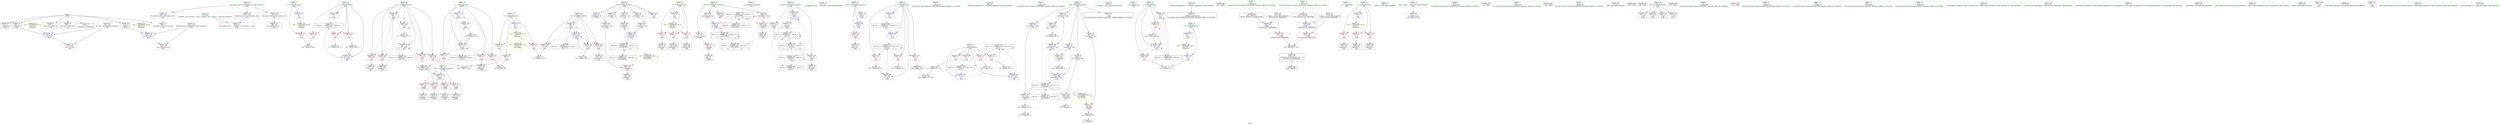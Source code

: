 digraph "SVFG" {
	label="SVFG";

	Node0x55ffa9a147f0 [shape=record,color=grey,label="{NodeID: 0\nNullPtr}"];
	Node0x55ffa9a147f0 -> Node0x55ffa9a3d840[style=solid];
	Node0x55ffa9a147f0 -> Node0x55ffa9a3d940[style=solid];
	Node0x55ffa9a147f0 -> Node0x55ffa9a3da10[style=solid];
	Node0x55ffa9a147f0 -> Node0x55ffa9a3dae0[style=solid];
	Node0x55ffa9a147f0 -> Node0x55ffa9a3dbb0[style=solid];
	Node0x55ffa9a147f0 -> Node0x55ffa9a3dc80[style=solid];
	Node0x55ffa9a147f0 -> Node0x55ffa9a449a0[style=solid];
	Node0x55ffa9a40ed0 [shape=record,color=grey,label="{NodeID: 277\n161 = cmp(159, 160, )\n}"];
	Node0x55ffa9a3fa20 [shape=record,color=blue,label="{NodeID: 194\n138\<--9\nj37\<--\nmain\n}"];
	Node0x55ffa9a3fa20 -> Node0x55ffa9a435e0[style=dashed];
	Node0x55ffa9a3fa20 -> Node0x55ffa9a436b0[style=dashed];
	Node0x55ffa9a3fa20 -> Node0x55ffa9a43780[style=dashed];
	Node0x55ffa9a3fa20 -> Node0x55ffa9a43850[style=dashed];
	Node0x55ffa9a3fa20 -> Node0x55ffa9a43920[style=dashed];
	Node0x55ffa9a3fa20 -> Node0x55ffa9a3fc90[style=dashed];
	Node0x55ffa9a3fa20 -> Node0x55ffa9a60a10[style=dashed];
	Node0x55ffa9a3c400 [shape=record,color=red,label="{NodeID: 111\n160\<--8\n\<--T\nmain\n}"];
	Node0x55ffa9a3c400 -> Node0x55ffa9a40ed0[style=solid];
	Node0x55ffa9a3af50 [shape=record,color=green,label="{NodeID: 28\n39\<--43\nllvm.global_ctors\<--llvm.global_ctors_field_insensitive\nGlob }"];
	Node0x55ffa9a3af50 -> Node0x55ffa9a3c130[style=solid];
	Node0x55ffa9a3af50 -> Node0x55ffa9a3c200[style=solid];
	Node0x55ffa9a3af50 -> Node0x55ffa9a3c300[style=solid];
	Node0x55ffa9a42c20 [shape=record,color=red,label="{NodeID: 139\n108\<--107\n\<--arrayidx10\n_Z3dfsi\n}"];
	Node0x55ffa9a42c20 -> Node0x55ffa9a3e430[style=solid];
	Node0x55ffa9a3d740 [shape=record,color=green,label="{NodeID: 56\n41\<--360\n_GLOBAL__sub_I_ThraxX_1_1.cpp\<--_GLOBAL__sub_I_ThraxX_1_1.cpp_field_insensitive\n}"];
	Node0x55ffa9a3d740 -> Node0x55ffa9a448a0[style=solid];
	Node0x55ffa9a64e30 [shape=record,color=yellow,style=double,label="{NodeID: 333\n32V_1 = ENCHI(MR_32V_0)\npts\{129 \}\nFun[main]}"];
	Node0x55ffa9a64e30 -> Node0x55ffa9a45530[style=dashed];
	Node0x55ffa9a443a0 [shape=record,color=blue,label="{NodeID: 167\n17\<--9\nb\<--\nGlob }"];
	Node0x55ffa9a443a0 -> Node0x55ffa9a649d0[style=dashed];
	Node0x55ffa9a3eec0 [shape=record,color=black,label="{NodeID: 84\n250\<--249\ntobool43\<--\nmain\n}"];
	Node0x55ffa9a2c860 [shape=record,color=green,label="{NodeID: 1\n7\<--1\n__dso_handle\<--dummyObj\nGlob }"];
	Node0x55ffa9a41050 [shape=record,color=grey,label="{NodeID: 278\n222 = cmp(220, 221, )\n}"];
	Node0x55ffa9a3faf0 [shape=record,color=blue,label="{NodeID: 195\n23\<--85\nisGood\<--\nmain\n|{<s0>13|<s1>13|<s2>13}}"];
	Node0x55ffa9a3faf0:s0 -> Node0x55ffa9a44c40[style=dashed,color=red];
	Node0x55ffa9a3faf0:s1 -> Node0x55ffa9a57f10[style=dashed,color=red];
	Node0x55ffa9a3faf0:s2 -> Node0x55ffa9a62310[style=dashed,color=red];
	Node0x55ffa9a3c4d0 [shape=record,color=red,label="{NodeID: 112\n99\<--11\n\<--V\n_Z3dfsi\n}"];
	Node0x55ffa9a3c4d0 -> Node0x55ffa9a40a50[style=solid];
	Node0x55ffa9a3afe0 [shape=record,color=green,label="{NodeID: 29\n44\<--45\n__cxx_global_var_init\<--__cxx_global_var_init_field_insensitive\n}"];
	Node0x55ffa9a42cf0 [shape=record,color=red,label="{NodeID: 140\n315\<--124\n\<--retval\nmain\n}"];
	Node0x55ffa9a42cf0 -> Node0x55ffa9a3f130[style=solid];
	Node0x55ffa9a3d840 [shape=record,color=black,label="{NodeID: 57\n2\<--3\ndummyVal\<--dummyVal\n}"];
	Node0x55ffa9a64f10 [shape=record,color=yellow,style=double,label="{NodeID: 334\n34V_1 = ENCHI(MR_34V_0)\npts\{131 \}\nFun[main]}"];
	Node0x55ffa9a64f10 -> Node0x55ffa9a45600[style=dashed];
	Node0x55ffa9a444a0 [shape=record,color=blue,label="{NodeID: 168\n19\<--9\nn\<--\nGlob }"];
	Node0x55ffa9a444a0 -> Node0x55ffa9a5ec10[style=dashed];
	Node0x55ffa9a3ef90 [shape=record,color=black,label="{NodeID: 85\n256\<--255\ntobool46\<--\nmain\n}"];
	Node0x55ffa9a14d30 [shape=record,color=green,label="{NodeID: 2\n9\<--1\n\<--dummyObj\nCan only get source location for instruction, argument, global var or function.}"];
	Node0x55ffa9a411d0 [shape=record,color=grey,label="{NodeID: 279\n244 = cmp(242, 243, )\n}"];
	Node0x55ffa9a3fbc0 [shape=record,color=blue,label="{NodeID: 196\n19\<--265\nn\<--inc51\nmain\n}"];
	Node0x55ffa9a3fbc0 -> Node0x55ffa9a58e10[style=dashed];
	Node0x55ffa9a3c5a0 [shape=record,color=red,label="{NodeID: 113\n221\<--11\n\<--V\nmain\n}"];
	Node0x55ffa9a3c5a0 -> Node0x55ffa9a41050[style=solid];
	Node0x55ffa9a3b070 [shape=record,color=green,label="{NodeID: 30\n48\<--49\n_ZNSt8ios_base4InitC1Ev\<--_ZNSt8ios_base4InitC1Ev_field_insensitive\n}"];
	Node0x55ffa9a42dc0 [shape=record,color=red,label="{NodeID: 141\n317\<--128\nexn\<--exn.slot\nmain\n}"];
	Node0x55ffa9a3d940 [shape=record,color=black,label="{NodeID: 58\n207\<--3\n\<--dummyVal\nmain\n}"];
	Node0x55ffa9a445a0 [shape=record,color=blue,label="{NodeID: 169\n21\<--9\nr\<--\nGlob }"];
	Node0x55ffa9a445a0 -> Node0x55ffa9a5f110[style=dashed];
	Node0x55ffa9a3f060 [shape=record,color=black,label="{NodeID: 86\n259\<--258\nidxprom47\<--\nmain\n}"];
	Node0x55ffa9a14e50 [shape=record,color=green,label="{NodeID: 3\n24\<--1\n\<--dummyObj\nCan only get source location for instruction, argument, global var or function.}"];
	Node0x55ffa9a41350 [shape=record,color=grey,label="{NodeID: 280\n229 = cmp(228, 9, )\n}"];
	Node0x55ffa9a3fc90 [shape=record,color=blue,label="{NodeID: 197\n138\<--271\nj37\<--inc55\nmain\n}"];
	Node0x55ffa9a3fc90 -> Node0x55ffa9a435e0[style=dashed];
	Node0x55ffa9a3fc90 -> Node0x55ffa9a436b0[style=dashed];
	Node0x55ffa9a3fc90 -> Node0x55ffa9a43780[style=dashed];
	Node0x55ffa9a3fc90 -> Node0x55ffa9a43850[style=dashed];
	Node0x55ffa9a3fc90 -> Node0x55ffa9a43920[style=dashed];
	Node0x55ffa9a3fc90 -> Node0x55ffa9a3fc90[style=dashed];
	Node0x55ffa9a3fc90 -> Node0x55ffa9a60a10[style=dashed];
	Node0x55ffa9a3c670 [shape=record,color=red,label="{NodeID: 114\n243\<--11\n\<--V\nmain\n}"];
	Node0x55ffa9a3c670 -> Node0x55ffa9a411d0[style=solid];
	Node0x55ffa9a3b100 [shape=record,color=green,label="{NodeID: 31\n54\<--55\n__cxa_atexit\<--__cxa_atexit_field_insensitive\n}"];
	Node0x55ffa9a5ec10 [shape=record,color=black,label="{NodeID: 308\nMR_25V_2 = PHI(MR_25V_4, MR_25V_1, )\npts\{20 \}\n}"];
	Node0x55ffa9a5ec10 -> Node0x55ffa9a457a0[style=dashed];
	Node0x55ffa9a42e90 [shape=record,color=red,label="{NodeID: 142\n318\<--130\nsel\<--ehselector.slot\nmain\n}"];
	Node0x55ffa9a3da10 [shape=record,color=black,label="{NodeID: 59\n208\<--3\n\<--dummyVal\nmain\n}"];
	Node0x55ffa9a3da10 -> Node0x55ffa9a45530[style=solid];
	Node0x55ffa9a446a0 [shape=record,color=blue,label="{NodeID: 170\n23\<--24\nisGood\<--\nGlob }"];
	Node0x55ffa9a446a0 -> Node0x55ffa9a5f610[style=dashed];
	Node0x55ffa9a3f130 [shape=record,color=black,label="{NodeID: 87\n123\<--315\nmain_ret\<--\nmain\n}"];
	Node0x55ffa9a14ee0 [shape=record,color=green,label="{NodeID: 4\n35\<--1\n.str\<--dummyObj\nGlob }"];
	Node0x55ffa9a3fd60 [shape=record,color=blue,label="{NodeID: 198\n132\<--307\ni\<--inc64\nmain\n}"];
	Node0x55ffa9a3fd60 -> Node0x55ffa9a5fb10[style=dashed];
	Node0x55ffa9a418a0 [shape=record,color=red,label="{NodeID: 115\n170\<--13\n\<--E\nmain\n}"];
	Node0x55ffa9a418a0 -> Node0x55ffa9a40d50[style=solid];
	Node0x55ffa9a3b190 [shape=record,color=green,label="{NodeID: 32\n53\<--59\n_ZNSt8ios_base4InitD1Ev\<--_ZNSt8ios_base4InitD1Ev_field_insensitive\n}"];
	Node0x55ffa9a3b190 -> Node0x55ffa9a3de50[style=solid];
	Node0x55ffa9a7ca20 [shape=record,color=black,label="{NodeID: 392\n291 = PHI()\n}"];
	Node0x55ffa9a5f110 [shape=record,color=black,label="{NodeID: 309\nMR_27V_2 = PHI(MR_27V_4, MR_27V_1, )\npts\{22 \}\n}"];
	Node0x55ffa9a5f110 -> Node0x55ffa9a456d0[style=dashed];
	Node0x55ffa9a42f60 [shape=record,color=red,label="{NodeID: 143\n159\<--132\n\<--i\nmain\n}"];
	Node0x55ffa9a42f60 -> Node0x55ffa9a40ed0[style=solid];
	Node0x55ffa9a3dae0 [shape=record,color=black,label="{NodeID: 60\n210\<--3\n\<--dummyVal\nmain\n}"];
	Node0x55ffa9a3dae0 -> Node0x55ffa9a45600[style=solid];
	Node0x55ffa9a447a0 [shape=record,color=blue,label="{NodeID: 171\n364\<--40\nllvm.global_ctors_0\<--\nGlob }"];
	Node0x55ffa9a3f200 [shape=record,color=black,label="{NodeID: 88\n328\<--339\n_ZStorSt13_Ios_OpenmodeS__ret\<--or\n_ZStorSt13_Ios_OpenmodeS_\n|{<s0>5}}"];
	Node0x55ffa9a3f200:s0 -> Node0x55ffa9a7d990[style=solid,color=blue];
	Node0x55ffa9a182a0 [shape=record,color=green,label="{NodeID: 5\n37\<--1\n.str.1\<--dummyObj\nGlob }"];
	Node0x55ffa9a3fe30 [shape=record,color=blue,label="{NodeID: 199\n124\<--9\nretval\<--\nmain\n}"];
	Node0x55ffa9a3fe30 -> Node0x55ffa9a42cf0[style=dashed];
	Node0x55ffa9a41970 [shape=record,color=red,label="{NodeID: 116\n179\<--15\n\<--a\nmain\n}"];
	Node0x55ffa9a41970 -> Node0x55ffa9a3e910[style=solid];
	Node0x55ffa9a3b260 [shape=record,color=green,label="{NodeID: 33\n66\<--67\n_Z3dfsi\<--_Z3dfsi_field_insensitive\n}"];
	Node0x55ffa9a7d990 [shape=record,color=black,label="{NodeID: 393\n144 = PHI(328, )\n}"];
	Node0x55ffa9a5f610 [shape=record,color=black,label="{NodeID: 310\nMR_4V_2 = PHI(MR_4V_3, MR_4V_1, )\npts\{25 \}\n}"];
	Node0x55ffa9a5f610 -> Node0x55ffa9a59310[style=dashed];
	Node0x55ffa9a43030 [shape=record,color=red,label="{NodeID: 144\n274\<--132\n\<--i\nmain\n}"];
	Node0x55ffa9a43030 -> Node0x55ffa9a4a680[style=solid];
	Node0x55ffa9a3dbb0 [shape=record,color=black,label="{NodeID: 61\n319\<--3\nlpad.val\<--dummyVal\nmain\n}"];
	Node0x55ffa9a49f60 [shape=record,color=black,label="{NodeID: 255\n288 = PHI(9, 286, )\n}"];
	Node0x55ffa9a49f60 -> Node0x55ffa9a4ab00[style=solid];
	Node0x55ffa9a448a0 [shape=record,color=blue,label="{NodeID: 172\n365\<--41\nllvm.global_ctors_1\<--_GLOBAL__sub_I_ThraxX_1_1.cpp\nGlob }"];
	Node0x55ffa9a3f2d0 [shape=record,color=purple,label="{NodeID: 89\n50\<--4\n\<--_ZStL8__ioinit\n__cxx_global_var_init\n}"];
	Node0x55ffa9a18330 [shape=record,color=green,label="{NodeID: 6\n40\<--1\n\<--dummyObj\nCan only get source location for instruction, argument, global var or function.}"];
	Node0x55ffa9a3ff00 [shape=record,color=blue,label="{NodeID: 200\n331\<--329\n__a.addr\<--__a\n_ZStorSt13_Ios_OpenmodeS_\n}"];
	Node0x55ffa9a3ff00 -> Node0x55ffa9a43e00[style=dashed];
	Node0x55ffa9a41a40 [shape=record,color=red,label="{NodeID: 117\n183\<--15\n\<--a\nmain\n}"];
	Node0x55ffa9a41a40 -> Node0x55ffa9a3e9e0[style=solid];
	Node0x55ffa9a3b360 [shape=record,color=green,label="{NodeID: 34\n70\<--71\nj.addr\<--j.addr_field_insensitive\n_Z3dfsi\n}"];
	Node0x55ffa9a3b360 -> Node0x55ffa9a42400[style=solid];
	Node0x55ffa9a3b360 -> Node0x55ffa9a424d0[style=solid];
	Node0x55ffa9a3b360 -> Node0x55ffa9a425a0[style=solid];
	Node0x55ffa9a3b360 -> Node0x55ffa9a42670[style=solid];
	Node0x55ffa9a3b360 -> Node0x55ffa9a44aa0[style=solid];
	Node0x55ffa9a7db80 [shape=record,color=black,label="{NodeID: 394\n51 = PHI()\n}"];
	Node0x55ffa9a5fb10 [shape=record,color=black,label="{NodeID: 311\nMR_36V_3 = PHI(MR_36V_4, MR_36V_2, )\npts\{133 \}\n}"];
	Node0x55ffa9a5fb10 -> Node0x55ffa9a42f60[style=dashed];
	Node0x55ffa9a5fb10 -> Node0x55ffa9a43030[style=dashed];
	Node0x55ffa9a5fb10 -> Node0x55ffa9a43100[style=dashed];
	Node0x55ffa9a5fb10 -> Node0x55ffa9a3fd60[style=dashed];
	Node0x55ffa9a43100 [shape=record,color=red,label="{NodeID: 145\n306\<--132\n\<--i\nmain\n}"];
	Node0x55ffa9a43100 -> Node0x55ffa9a4ac80[style=solid];
	Node0x55ffa9a3dc80 [shape=record,color=black,label="{NodeID: 62\n320\<--3\nlpad.val67\<--dummyVal\nmain\n}"];
	Node0x55ffa9a4a500 [shape=record,color=grey,label="{NodeID: 256\n277 = Binary(276, 278, )\n}"];
	Node0x55ffa9a4a500 -> Node0x55ffa9a4ab00[style=solid];
	Node0x55ffa9a449a0 [shape=record,color=blue, style = dotted,label="{NodeID: 173\n366\<--3\nllvm.global_ctors_2\<--dummyVal\nGlob }"];
	Node0x55ffa9a3f3a0 [shape=record,color=purple,label="{NodeID: 90\n88\<--26\narrayidx4\<--deg\n_Z3dfsi\n}"];
	Node0x55ffa9a3f3a0 -> Node0x55ffa9a42b50[style=solid];
	Node0x55ffa9a2bef0 [shape=record,color=green,label="{NodeID: 7\n85\<--1\n\<--dummyObj\nCan only get source location for instruction, argument, global var or function.}"];
	Node0x55ffa9a3ffd0 [shape=record,color=blue,label="{NodeID: 201\n333\<--330\n__b.addr\<--__b\n_ZStorSt13_Ios_OpenmodeS_\n}"];
	Node0x55ffa9a3ffd0 -> Node0x55ffa9a43ed0[style=dashed];
	Node0x55ffa9a41b10 [shape=record,color=red,label="{NodeID: 118\n190\<--15\n\<--a\nmain\n}"];
	Node0x55ffa9a41b10 -> Node0x55ffa9a3eb80[style=solid];
	Node0x55ffa9a3b430 [shape=record,color=green,label="{NodeID: 35\n72\<--73\ni\<--i_field_insensitive\n_Z3dfsi\n}"];
	Node0x55ffa9a3b430 -> Node0x55ffa9a42740[style=solid];
	Node0x55ffa9a3b430 -> Node0x55ffa9a42810[style=solid];
	Node0x55ffa9a3b430 -> Node0x55ffa9a428e0[style=solid];
	Node0x55ffa9a3b430 -> Node0x55ffa9a429b0[style=solid];
	Node0x55ffa9a3b430 -> Node0x55ffa9a44d10[style=solid];
	Node0x55ffa9a3b430 -> Node0x55ffa9a44de0[style=solid];
	Node0x55ffa9a7dc50 [shape=record,color=black,label="{NodeID: 395\n154 = PHI()\n}"];
	Node0x55ffa9a60010 [shape=record,color=black,label="{NodeID: 312\nMR_38V_2 = PHI(MR_38V_4, MR_38V_1, )\npts\{135 \}\n}"];
	Node0x55ffa9a60010 -> Node0x55ffa9a45050[style=dashed];
	Node0x55ffa9a431d0 [shape=record,color=red,label="{NodeID: 146\n169\<--134\n\<--j\nmain\n}"];
	Node0x55ffa9a431d0 -> Node0x55ffa9a40d50[style=solid];
	Node0x55ffa9a3dd50 [shape=record,color=black,label="{NodeID: 63\n27\<--26\n\<--deg\nCan only get source location for instruction, argument, global var or function.}"];
	Node0x55ffa9a4a680 [shape=record,color=grey,label="{NodeID: 257\n275 = Binary(274, 91, )\n}"];
	Node0x55ffa9a44aa0 [shape=record,color=blue,label="{NodeID: 174\n70\<--69\nj.addr\<--j\n_Z3dfsi\n}"];
	Node0x55ffa9a44aa0 -> Node0x55ffa9a42400[style=dashed];
	Node0x55ffa9a44aa0 -> Node0x55ffa9a424d0[style=dashed];
	Node0x55ffa9a44aa0 -> Node0x55ffa9a425a0[style=dashed];
	Node0x55ffa9a44aa0 -> Node0x55ffa9a42670[style=dashed];
	Node0x55ffa9a3f470 [shape=record,color=purple,label="{NodeID: 91\n192\<--26\narrayidx22\<--deg\nmain\n}"];
	Node0x55ffa9a3f470 -> Node0x55ffa9a439f0[style=solid];
	Node0x55ffa9a3f470 -> Node0x55ffa9a452c0[style=solid];
	Node0x55ffa9a2bf80 [shape=record,color=green,label="{NodeID: 8\n91\<--1\n\<--dummyObj\nCan only get source location for instruction, argument, global var or function.}"];
	Node0x55ffa9a41be0 [shape=record,color=red,label="{NodeID: 119\n176\<--17\n\<--b\nmain\n}"];
	Node0x55ffa9a41be0 -> Node0x55ffa9a3e840[style=solid];
	Node0x55ffa9a3b500 [shape=record,color=green,label="{NodeID: 36\n121\<--122\nmain\<--main_field_insensitive\n}"];
	Node0x55ffa9a7dd20 [shape=record,color=black,label="{NodeID: 396\n164 = PHI()\n}"];
	Node0x55ffa9a60510 [shape=record,color=black,label="{NodeID: 313\nMR_40V_2 = PHI(MR_40V_4, MR_40V_1, )\npts\{137 \}\n}"];
	Node0x55ffa9a60510 -> Node0x55ffa9a45870[style=dashed];
	Node0x55ffa9a432a0 [shape=record,color=red,label="{NodeID: 147\n203\<--134\n\<--j\nmain\n}"];
	Node0x55ffa9a432a0 -> Node0x55ffa9a4af80[style=solid];
	Node0x55ffa9a3de50 [shape=record,color=black,label="{NodeID: 64\n52\<--53\n\<--_ZNSt8ios_base4InitD1Ev\nCan only get source location for instruction, argument, global var or function.}"];
	Node0x55ffa9a4a800 [shape=record,color=grey,label="{NodeID: 258\n265 = Binary(264, 91, )\n}"];
	Node0x55ffa9a4a800 -> Node0x55ffa9a3fbc0[style=solid];
	Node0x55ffa9a44b70 [shape=record,color=blue,label="{NodeID: 175\n83\<--85\narrayidx2\<--\n_Z3dfsi\n}"];
	Node0x55ffa9a44b70 -> Node0x55ffa9a62d10[style=dashed];
	Node0x55ffa9a3f540 [shape=record,color=purple,label="{NodeID: 92\n198\<--26\narrayidx24\<--deg\nmain\n}"];
	Node0x55ffa9a3f540 -> Node0x55ffa9a43ac0[style=solid];
	Node0x55ffa9a3f540 -> Node0x55ffa9a45390[style=solid];
	Node0x55ffa9a2c010 [shape=record,color=green,label="{NodeID: 9\n145\<--1\n\<--dummyObj\nCan only get source location for instruction, argument, global var or function.|{<s0>5}}"];
	Node0x55ffa9a2c010:s0 -> Node0x55ffa9a7e0c0[style=solid,color=red];
	Node0x55ffa9a41cb0 [shape=record,color=red,label="{NodeID: 120\n186\<--17\n\<--b\nmain\n}"];
	Node0x55ffa9a41cb0 -> Node0x55ffa9a3eab0[style=solid];
	Node0x55ffa9a3b600 [shape=record,color=green,label="{NodeID: 37\n124\<--125\nretval\<--retval_field_insensitive\nmain\n}"];
	Node0x55ffa9a3b600 -> Node0x55ffa9a42cf0[style=solid];
	Node0x55ffa9a3b600 -> Node0x55ffa9a44eb0[style=solid];
	Node0x55ffa9a3b600 -> Node0x55ffa9a3fe30[style=solid];
	Node0x55ffa9a7ddf0 [shape=record,color=black,label="{NodeID: 397\n166 = PHI()\n}"];
	Node0x55ffa9a60a10 [shape=record,color=black,label="{NodeID: 314\nMR_42V_2 = PHI(MR_42V_4, MR_42V_1, )\npts\{139 \}\n}"];
	Node0x55ffa9a60a10 -> Node0x55ffa9a3fa20[style=dashed];
	Node0x55ffa9a43370 [shape=record,color=red,label="{NodeID: 148\n220\<--136\n\<--j27\nmain\n}"];
	Node0x55ffa9a43370 -> Node0x55ffa9a41050[style=solid];
	Node0x55ffa9a3df50 [shape=record,color=black,label="{NodeID: 65\n76\<--75\nidxprom\<--\n_Z3dfsi\n}"];
	Node0x55ffa9a4a980 [shape=record,color=grey,label="{NodeID: 259\n237 = Binary(236, 91, )\n}"];
	Node0x55ffa9a4a980 -> Node0x55ffa9a3f950[style=solid];
	Node0x55ffa9a44c40 [shape=record,color=blue,label="{NodeID: 176\n23\<--24\nisGood\<--\n_Z3dfsi\n}"];
	Node0x55ffa9a44c40 -> Node0x55ffa9a62310[style=dashed];
	Node0x55ffa9a3f610 [shape=record,color=purple,label="{NodeID: 93\n226\<--26\narrayidx32\<--deg\nmain\n}"];
	Node0x55ffa9a3f610 -> Node0x55ffa9a43b90[style=solid];
	Node0x55ffa9a2b9d0 [shape=record,color=green,label="{NodeID: 10\n146\<--1\n\<--dummyObj\nCan only get source location for instruction, argument, global var or function.|{<s0>5}}"];
	Node0x55ffa9a2b9d0:s0 -> Node0x55ffa9a7e360[style=solid,color=red];
	Node0x55ffa9a57f10 [shape=record,color=black,label="{NodeID: 287\nMR_4V_2 = PHI(MR_4V_5, MR_4V_1, )\npts\{25 \}\n|{<s0>3|<s1>13|<s2>13}}"];
	Node0x55ffa9a57f10:s0 -> Node0x55ffa9a62310[style=dashed,color=blue];
	Node0x55ffa9a57f10:s1 -> Node0x55ffa9a42330[style=dashed,color=blue];
	Node0x55ffa9a57f10:s2 -> Node0x55ffa9a59310[style=dashed,color=blue];
	Node0x55ffa9a41d80 [shape=record,color=red,label="{NodeID: 121\n196\<--17\n\<--b\nmain\n}"];
	Node0x55ffa9a41d80 -> Node0x55ffa9a3ec50[style=solid];
	Node0x55ffa9a3b6d0 [shape=record,color=green,label="{NodeID: 38\n126\<--127\nget\<--get_field_insensitive\nmain\n}"];
	Node0x55ffa9a3b6d0 -> Node0x55ffa9a3e500[style=solid];
	Node0x55ffa9a3b6d0 -> Node0x55ffa9a3e5d0[style=solid];
	Node0x55ffa9a3b6d0 -> Node0x55ffa9a3e6a0[style=solid];
	Node0x55ffa9a3b6d0 -> Node0x55ffa9a3e770[style=solid];
	Node0x55ffa9a7dec0 [shape=record,color=black,label="{NodeID: 398\n174 = PHI()\n}"];
	Node0x55ffa9a60f10 [shape=record,color=black,label="{NodeID: 315\nMR_10V_2 = PHI(MR_10V_3, MR_10V_1, )\npts\{280000 \}\n}"];
	Node0x55ffa9a60f10 -> Node0x55ffa9a5a710[style=dashed];
	Node0x55ffa9a43440 [shape=record,color=red,label="{NodeID: 149\n224\<--136\n\<--j27\nmain\n}"];
	Node0x55ffa9a43440 -> Node0x55ffa9a3ed20[style=solid];
	Node0x55ffa9a3e020 [shape=record,color=black,label="{NodeID: 66\n79\<--78\ntobool\<--\n_Z3dfsi\n}"];
	Node0x55ffa9a4ab00 [shape=record,color=grey,label="{NodeID: 260\n289 = Binary(277, 288, )\n}"];
	Node0x55ffa9a44d10 [shape=record,color=blue,label="{NodeID: 177\n72\<--9\ni\<--\n_Z3dfsi\n}"];
	Node0x55ffa9a44d10 -> Node0x55ffa9a42740[style=dashed];
	Node0x55ffa9a44d10 -> Node0x55ffa9a42810[style=dashed];
	Node0x55ffa9a44d10 -> Node0x55ffa9a428e0[style=dashed];
	Node0x55ffa9a44d10 -> Node0x55ffa9a429b0[style=dashed];
	Node0x55ffa9a44d10 -> Node0x55ffa9a44de0[style=dashed];
	Node0x55ffa9a44d10 -> Node0x55ffa9a58410[style=dashed];
	Node0x55ffa9a3f6e0 [shape=record,color=purple,label="{NodeID: 94\n260\<--26\narrayidx48\<--deg\nmain\n}"];
	Node0x55ffa9a3f6e0 -> Node0x55ffa9a43d30[style=solid];
	Node0x55ffa9a2baa0 [shape=record,color=green,label="{NodeID: 11\n278\<--1\n\<--dummyObj\nCan only get source location for instruction, argument, global var or function.}"];
	Node0x55ffa9a58410 [shape=record,color=black,label="{NodeID: 288\nMR_8V_2 = PHI(MR_8V_4, MR_8V_1, )\npts\{73 \}\n}"];
	Node0x55ffa9a41e50 [shape=record,color=red,label="{NodeID: 122\n264\<--19\n\<--n\nmain\n}"];
	Node0x55ffa9a41e50 -> Node0x55ffa9a4a800[style=solid];
	Node0x55ffa9a3b7a0 [shape=record,color=green,label="{NodeID: 39\n128\<--129\nexn.slot\<--exn.slot_field_insensitive\nmain\n}"];
	Node0x55ffa9a3b7a0 -> Node0x55ffa9a42dc0[style=solid];
	Node0x55ffa9a3b7a0 -> Node0x55ffa9a45530[style=solid];
	Node0x55ffa9a7dff0 [shape=record,color=black,label="{NodeID: 399\n175 = PHI()\n}"];
	Node0x55ffa9a61410 [shape=record,color=black,label="{NodeID: 316\nMR_12V_2 = PHI(MR_12V_3, MR_12V_1, )\npts\{310000 \}\n}"];
	Node0x55ffa9a61410 -> Node0x55ffa9a59d10[style=dashed];
	Node0x55ffa9a43510 [shape=record,color=red,label="{NodeID: 150\n236\<--136\n\<--j27\nmain\n}"];
	Node0x55ffa9a43510 -> Node0x55ffa9a4a980[style=solid];
	Node0x55ffa9a3e0f0 [shape=record,color=black,label="{NodeID: 67\n82\<--81\nidxprom1\<--\n_Z3dfsi\n}"];
	Node0x55ffa9a65800 [shape=record,color=yellow,style=double,label="{NodeID: 344\n2V_1 = ENCHI(MR_2V_0)\npts\{12 \}\nFun[_Z3dfsi]|{|<s1>3}}"];
	Node0x55ffa9a65800 -> Node0x55ffa9a3c4d0[style=dashed];
	Node0x55ffa9a65800:s1 -> Node0x55ffa9a65800[style=dashed,color=red];
	Node0x55ffa9a4ac80 [shape=record,color=grey,label="{NodeID: 261\n307 = Binary(306, 91, )\n}"];
	Node0x55ffa9a4ac80 -> Node0x55ffa9a3fd60[style=solid];
	Node0x55ffa9a44de0 [shape=record,color=blue,label="{NodeID: 178\n72\<--116\ni\<--inc\n_Z3dfsi\n}"];
	Node0x55ffa9a44de0 -> Node0x55ffa9a42740[style=dashed];
	Node0x55ffa9a44de0 -> Node0x55ffa9a42810[style=dashed];
	Node0x55ffa9a44de0 -> Node0x55ffa9a428e0[style=dashed];
	Node0x55ffa9a44de0 -> Node0x55ffa9a429b0[style=dashed];
	Node0x55ffa9a44de0 -> Node0x55ffa9a44de0[style=dashed];
	Node0x55ffa9a44de0 -> Node0x55ffa9a58410[style=dashed];
	Node0x55ffa9a3f7b0 [shape=record,color=purple,label="{NodeID: 95\n77\<--29\narrayidx\<--visited\n_Z3dfsi\n}"];
	Node0x55ffa9a3f7b0 -> Node0x55ffa9a42a80[style=solid];
	Node0x55ffa9a2a460 [shape=record,color=green,label="{NodeID: 12\n295\<--1\n\<--dummyObj\nCan only get source location for instruction, argument, global var or function.}"];
	Node0x55ffa9a58910 [shape=record,color=black,label="{NodeID: 289\nMR_12V_2 = PHI(MR_12V_4, MR_12V_1, )\npts\{310000 \}\n|{<s0>3|<s1>13}}"];
	Node0x55ffa9a58910:s0 -> Node0x55ffa9a62d10[style=dashed,color=blue];
	Node0x55ffa9a58910:s1 -> Node0x55ffa9a59d10[style=dashed,color=blue];
	Node0x55ffa9a41f20 [shape=record,color=red,label="{NodeID: 123\n282\<--19\n\<--n\nmain\n}"];
	Node0x55ffa9a41f20 -> Node0x55ffa9a4bd00[style=solid];
	Node0x55ffa9a3b870 [shape=record,color=green,label="{NodeID: 40\n130\<--131\nehselector.slot\<--ehselector.slot_field_insensitive\nmain\n}"];
	Node0x55ffa9a3b870 -> Node0x55ffa9a42e90[style=solid];
	Node0x55ffa9a3b870 -> Node0x55ffa9a45600[style=solid];
	Node0x55ffa9a7e0c0 [shape=record,color=black,label="{NodeID: 400\n329 = PHI(145, )\n0th arg _ZStorSt13_Ios_OpenmodeS_ }"];
	Node0x55ffa9a7e0c0 -> Node0x55ffa9a3ff00[style=solid];
	Node0x55ffa9a61910 [shape=record,color=black,label="{NodeID: 317\nMR_14V_2 = PHI(MR_14V_3, MR_14V_1, )\npts\{340000 \}\n}"];
	Node0x55ffa9a61910 -> Node0x55ffa9a5ac10[style=dashed];
	Node0x55ffa9a435e0 [shape=record,color=red,label="{NodeID: 151\n242\<--138\n\<--j37\nmain\n}"];
	Node0x55ffa9a435e0 -> Node0x55ffa9a411d0[style=solid];
	Node0x55ffa9a3e1c0 [shape=record,color=black,label="{NodeID: 68\n87\<--86\nidxprom3\<--\n_Z3dfsi\n}"];
	Node0x55ffa9a4ae00 [shape=record,color=grey,label="{NodeID: 262\n116 = Binary(115, 91, )\n}"];
	Node0x55ffa9a4ae00 -> Node0x55ffa9a44de0[style=solid];
	Node0x55ffa9a44eb0 [shape=record,color=blue,label="{NodeID: 179\n124\<--9\nretval\<--\nmain\n}"];
	Node0x55ffa9a44eb0 -> Node0x55ffa9a3fe30[style=dashed];
	Node0x55ffa9a3c790 [shape=record,color=purple,label="{NodeID: 96\n83\<--29\narrayidx2\<--visited\n_Z3dfsi\n}"];
	Node0x55ffa9a3c790 -> Node0x55ffa9a44b70[style=solid];
	Node0x55ffa9a2a530 [shape=record,color=green,label="{NodeID: 13\n296\<--1\n\<--dummyObj\nCan only get source location for instruction, argument, global var or function.}"];
	Node0x55ffa9a58e10 [shape=record,color=black,label="{NodeID: 290\nMR_25V_4 = PHI(MR_25V_5, MR_25V_3, )\npts\{20 \}\n}"];
	Node0x55ffa9a58e10 -> Node0x55ffa9a41e50[style=dashed];
	Node0x55ffa9a58e10 -> Node0x55ffa9a41f20[style=dashed];
	Node0x55ffa9a58e10 -> Node0x55ffa9a41ff0[style=dashed];
	Node0x55ffa9a58e10 -> Node0x55ffa9a3fbc0[style=dashed];
	Node0x55ffa9a58e10 -> Node0x55ffa9a58e10[style=dashed];
	Node0x55ffa9a58e10 -> Node0x55ffa9a5ec10[style=dashed];
	Node0x55ffa9a41ff0 [shape=record,color=red,label="{NodeID: 124\n286\<--19\n\<--n\nmain\n}"];
	Node0x55ffa9a41ff0 -> Node0x55ffa9a49f60[style=solid];
	Node0x55ffa9a3b940 [shape=record,color=green,label="{NodeID: 41\n132\<--133\ni\<--i_field_insensitive\nmain\n}"];
	Node0x55ffa9a3b940 -> Node0x55ffa9a42f60[style=solid];
	Node0x55ffa9a3b940 -> Node0x55ffa9a43030[style=solid];
	Node0x55ffa9a3b940 -> Node0x55ffa9a43100[style=solid];
	Node0x55ffa9a3b940 -> Node0x55ffa9a44f80[style=solid];
	Node0x55ffa9a3b940 -> Node0x55ffa9a3fd60[style=solid];
	Node0x55ffa9a7e360 [shape=record,color=black,label="{NodeID: 401\n330 = PHI(146, )\n1st arg _ZStorSt13_Ios_OpenmodeS_ }"];
	Node0x55ffa9a7e360 -> Node0x55ffa9a3ffd0[style=solid];
	Node0x55ffa9a436b0 [shape=record,color=red,label="{NodeID: 152\n246\<--138\n\<--j37\nmain\n}"];
	Node0x55ffa9a436b0 -> Node0x55ffa9a3edf0[style=solid];
	Node0x55ffa9a3e290 [shape=record,color=black,label="{NodeID: 69\n103\<--102\nidxprom7\<--\n_Z3dfsi\n}"];
	Node0x55ffa9a4af80 [shape=record,color=grey,label="{NodeID: 263\n204 = Binary(203, 91, )\n}"];
	Node0x55ffa9a4af80 -> Node0x55ffa9a45460[style=solid];
	Node0x55ffa9a44f80 [shape=record,color=blue,label="{NodeID: 180\n132\<--9\ni\<--\nmain\n}"];
	Node0x55ffa9a44f80 -> Node0x55ffa9a5fb10[style=dashed];
	Node0x55ffa9a3c860 [shape=record,color=purple,label="{NodeID: 97\n248\<--29\narrayidx42\<--visited\nmain\n}"];
	Node0x55ffa9a3c860 -> Node0x55ffa9a43c60[style=solid];
	Node0x55ffa9a2bc50 [shape=record,color=green,label="{NodeID: 14\n301\<--1\n\<--dummyObj\nCan only get source location for instruction, argument, global var or function.}"];
	Node0x55ffa9a59310 [shape=record,color=black,label="{NodeID: 291\nMR_4V_3 = PHI(MR_4V_4, MR_4V_2, )\npts\{25 \}\n}"];
	Node0x55ffa9a59310 -> Node0x55ffa9a3faf0[style=dashed];
	Node0x55ffa9a59310 -> Node0x55ffa9a59310[style=dashed];
	Node0x55ffa9a59310 -> Node0x55ffa9a5f610[style=dashed];
	Node0x55ffa9a420c0 [shape=record,color=red,label="{NodeID: 125\n231\<--21\n\<--r\nmain\n}"];
	Node0x55ffa9a420c0 -> Node0x55ffa9a4b880[style=solid];
	Node0x55ffa9a3ba10 [shape=record,color=green,label="{NodeID: 42\n134\<--135\nj\<--j_field_insensitive\nmain\n}"];
	Node0x55ffa9a3ba10 -> Node0x55ffa9a431d0[style=solid];
	Node0x55ffa9a3ba10 -> Node0x55ffa9a432a0[style=solid];
	Node0x55ffa9a3ba10 -> Node0x55ffa9a45050[style=solid];
	Node0x55ffa9a3ba10 -> Node0x55ffa9a45460[style=solid];
	Node0x55ffa9a7e4a0 [shape=record,color=black,label="{NodeID: 402\n69 = PHI(111, 253, )\n0th arg _Z3dfsi }"];
	Node0x55ffa9a7e4a0 -> Node0x55ffa9a44aa0[style=solid];
	Node0x55ffa9a62310 [shape=record,color=black,label="{NodeID: 319\nMR_4V_5 = PHI(MR_4V_7, MR_4V_4, )\npts\{25 \}\n|{|<s2>3|<s3>3|<s4>3}}"];
	Node0x55ffa9a62310 -> Node0x55ffa9a57f10[style=dashed];
	Node0x55ffa9a62310 -> Node0x55ffa9a62310[style=dashed];
	Node0x55ffa9a62310:s2 -> Node0x55ffa9a44c40[style=dashed,color=red];
	Node0x55ffa9a62310:s3 -> Node0x55ffa9a57f10[style=dashed,color=red];
	Node0x55ffa9a62310:s4 -> Node0x55ffa9a62310[style=dashed,color=red];
	Node0x55ffa9a43780 [shape=record,color=red,label="{NodeID: 153\n253\<--138\n\<--j37\nmain\n|{<s0>13}}"];
	Node0x55ffa9a43780:s0 -> Node0x55ffa9a7e4a0[style=solid,color=red];
	Node0x55ffa9a3e360 [shape=record,color=black,label="{NodeID: 70\n106\<--105\nidxprom9\<--\n_Z3dfsi\n}"];
	Node0x55ffa9a4b100 [shape=record,color=grey,label="{NodeID: 264\n339 = Binary(337, 338, )\n}"];
	Node0x55ffa9a4b100 -> Node0x55ffa9a3f200[style=solid];
	Node0x55ffa9a45050 [shape=record,color=blue,label="{NodeID: 181\n134\<--9\nj\<--\nmain\n}"];
	Node0x55ffa9a45050 -> Node0x55ffa9a431d0[style=dashed];
	Node0x55ffa9a45050 -> Node0x55ffa9a432a0[style=dashed];
	Node0x55ffa9a45050 -> Node0x55ffa9a45460[style=dashed];
	Node0x55ffa9a45050 -> Node0x55ffa9a60010[style=dashed];
	Node0x55ffa9a3c930 [shape=record,color=purple,label="{NodeID: 98\n302\<--29\n\<--visited\nmain\n}"];
	Node0x55ffa9a2bd20 [shape=record,color=green,label="{NodeID: 15\n304\<--1\n\<--dummyObj\nCan only get source location for instruction, argument, global var or function.}"];
	Node0x55ffa9a42190 [shape=record,color=red,label="{NodeID: 126\n276\<--21\n\<--r\nmain\n}"];
	Node0x55ffa9a42190 -> Node0x55ffa9a4a500[style=solid];
	Node0x55ffa9a3bae0 [shape=record,color=green,label="{NodeID: 43\n136\<--137\nj27\<--j27_field_insensitive\nmain\n}"];
	Node0x55ffa9a3bae0 -> Node0x55ffa9a43370[style=solid];
	Node0x55ffa9a3bae0 -> Node0x55ffa9a43440[style=solid];
	Node0x55ffa9a3bae0 -> Node0x55ffa9a43510[style=solid];
	Node0x55ffa9a3bae0 -> Node0x55ffa9a45870[style=solid];
	Node0x55ffa9a3bae0 -> Node0x55ffa9a3f950[style=solid];
	Node0x55ffa9a43850 [shape=record,color=red,label="{NodeID: 154\n258\<--138\n\<--j37\nmain\n}"];
	Node0x55ffa9a43850 -> Node0x55ffa9a3f060[style=solid];
	Node0x55ffa9a3e430 [shape=record,color=black,label="{NodeID: 71\n109\<--108\ntobool11\<--\n_Z3dfsi\n}"];
	Node0x55ffa9a65bb0 [shape=record,color=yellow,style=double,label="{NodeID: 348\n10V_1 = ENCHI(MR_10V_0)\npts\{280000 \}\nFun[_Z3dfsi]|{|<s1>3}}"];
	Node0x55ffa9a65bb0 -> Node0x55ffa9a42b50[style=dashed];
	Node0x55ffa9a65bb0:s1 -> Node0x55ffa9a65bb0[style=dashed,color=red];
	Node0x55ffa9a4b280 [shape=record,color=grey,label="{NodeID: 265\n90 = Binary(89, 91, )\n}"];
	Node0x55ffa9a4b280 -> Node0x55ffa9a408d0[style=solid];
	Node0x55ffa9a45120 [shape=record,color=blue,label="{NodeID: 182\n181\<--85\narrayidx16\<--\nmain\n}"];
	Node0x55ffa9a45120 -> Node0x55ffa9a451f0[style=dashed];
	Node0x55ffa9a3ca00 [shape=record,color=purple,label="{NodeID: 99\n104\<--32\narrayidx8\<--adj\n_Z3dfsi\n}"];
	Node0x55ffa9a2b690 [shape=record,color=green,label="{NodeID: 16\n4\<--6\n_ZStL8__ioinit\<--_ZStL8__ioinit_field_insensitive\nGlob }"];
	Node0x55ffa9a2b690 -> Node0x55ffa9a3f2d0[style=solid];
	Node0x55ffa9a59d10 [shape=record,color=black,label="{NodeID: 293\nMR_12V_3 = PHI(MR_12V_4, MR_12V_2, )\npts\{310000 \}\n|{|<s3>13|<s4>13|<s5>13}}"];
	Node0x55ffa9a59d10 -> Node0x55ffa9a43c60[style=dashed];
	Node0x55ffa9a59d10 -> Node0x55ffa9a59d10[style=dashed];
	Node0x55ffa9a59d10 -> Node0x55ffa9a61410[style=dashed];
	Node0x55ffa9a59d10:s3 -> Node0x55ffa9a42a80[style=dashed,color=red];
	Node0x55ffa9a59d10:s4 -> Node0x55ffa9a44b70[style=dashed,color=red];
	Node0x55ffa9a59d10:s5 -> Node0x55ffa9a58910[style=dashed,color=red];
	Node0x55ffa9a42260 [shape=record,color=red,label="{NodeID: 127\n279\<--21\n\<--r\nmain\n}"];
	Node0x55ffa9a42260 -> Node0x55ffa9a40bd0[style=solid];
	Node0x55ffa9a3bbb0 [shape=record,color=green,label="{NodeID: 44\n138\<--139\nj37\<--j37_field_insensitive\nmain\n}"];
	Node0x55ffa9a3bbb0 -> Node0x55ffa9a435e0[style=solid];
	Node0x55ffa9a3bbb0 -> Node0x55ffa9a436b0[style=solid];
	Node0x55ffa9a3bbb0 -> Node0x55ffa9a43780[style=solid];
	Node0x55ffa9a3bbb0 -> Node0x55ffa9a43850[style=solid];
	Node0x55ffa9a3bbb0 -> Node0x55ffa9a43920[style=solid];
	Node0x55ffa9a3bbb0 -> Node0x55ffa9a3fa20[style=solid];
	Node0x55ffa9a3bbb0 -> Node0x55ffa9a3fc90[style=solid];
	Node0x55ffa9a62d10 [shape=record,color=black,label="{NodeID: 321\nMR_12V_4 = PHI(MR_12V_6, MR_12V_3, )\npts\{310000 \}\n|{|<s2>3|<s3>3|<s4>3}}"];
	Node0x55ffa9a62d10 -> Node0x55ffa9a58910[style=dashed];
	Node0x55ffa9a62d10 -> Node0x55ffa9a62d10[style=dashed];
	Node0x55ffa9a62d10:s2 -> Node0x55ffa9a42a80[style=dashed,color=red];
	Node0x55ffa9a62d10:s3 -> Node0x55ffa9a44b70[style=dashed,color=red];
	Node0x55ffa9a62d10:s4 -> Node0x55ffa9a58910[style=dashed,color=red];
	Node0x55ffa9a43920 [shape=record,color=red,label="{NodeID: 155\n270\<--138\n\<--j37\nmain\n}"];
	Node0x55ffa9a43920 -> Node0x55ffa9a4b580[style=solid];
	Node0x55ffa9a3e500 [shape=record,color=black,label="{NodeID: 72\n153\<--126\n\<--get\nmain\n}"];
	Node0x55ffa9a4b400 [shape=record,color=grey,label="{NodeID: 266\n200 = Binary(199, 91, )\n}"];
	Node0x55ffa9a4b400 -> Node0x55ffa9a45390[style=solid];
	Node0x55ffa9a451f0 [shape=record,color=blue,label="{NodeID: 183\n188\<--85\narrayidx20\<--\nmain\n}"];
	Node0x55ffa9a451f0 -> Node0x55ffa9a5ac10[style=dashed];
	Node0x55ffa9a3cad0 [shape=record,color=purple,label="{NodeID: 100\n107\<--32\narrayidx10\<--adj\n_Z3dfsi\n}"];
	Node0x55ffa9a3cad0 -> Node0x55ffa9a42c20[style=solid];
	Node0x55ffa9a2b760 [shape=record,color=green,label="{NodeID: 17\n8\<--10\nT\<--T_field_insensitive\nGlob }"];
	Node0x55ffa9a2b760 -> Node0x55ffa9a3c400[style=solid];
	Node0x55ffa9a2b760 -> Node0x55ffa9a43fa0[style=solid];
	Node0x55ffa9a42330 [shape=record,color=red,label="{NodeID: 128\n255\<--23\n\<--isGood\nmain\n}"];
	Node0x55ffa9a42330 -> Node0x55ffa9a3ef90[style=solid];
	Node0x55ffa9a3bc80 [shape=record,color=green,label="{NodeID: 45\n142\<--143\n_ZNSt13basic_fstreamIcSt11char_traitsIcEEC1Ev\<--_ZNSt13basic_fstreamIcSt11char_traitsIcEEC1Ev_field_insensitive\n}"];
	Node0x55ffa9a63210 [shape=record,color=black,label="{NodeID: 322\nMR_27V_4 = PHI(MR_27V_6, MR_27V_3, )\npts\{22 \}\n}"];
	Node0x55ffa9a63210 -> Node0x55ffa9a420c0[style=dashed];
	Node0x55ffa9a63210 -> Node0x55ffa9a42190[style=dashed];
	Node0x55ffa9a63210 -> Node0x55ffa9a42260[style=dashed];
	Node0x55ffa9a63210 -> Node0x55ffa9a3f880[style=dashed];
	Node0x55ffa9a63210 -> Node0x55ffa9a5f110[style=dashed];
	Node0x55ffa9a63210 -> Node0x55ffa9a63210[style=dashed];
	Node0x55ffa9a439f0 [shape=record,color=red,label="{NodeID: 156\n193\<--192\n\<--arrayidx22\nmain\n}"];
	Node0x55ffa9a439f0 -> Node0x55ffa9a4b700[style=solid];
	Node0x55ffa9a3e5d0 [shape=record,color=black,label="{NodeID: 73\n163\<--126\n\<--get\nmain\n}"];
	Node0x55ffa9a5c5f0 [shape=record,color=yellow,style=double,label="{NodeID: 350\n14V_1 = ENCHI(MR_14V_0)\npts\{340000 \}\nFun[_Z3dfsi]|{|<s1>3}}"];
	Node0x55ffa9a5c5f0 -> Node0x55ffa9a42c20[style=dashed];
	Node0x55ffa9a5c5f0:s1 -> Node0x55ffa9a5c5f0[style=dashed,color=red];
	Node0x55ffa9a4b580 [shape=record,color=grey,label="{NodeID: 267\n271 = Binary(270, 91, )\n}"];
	Node0x55ffa9a4b580 -> Node0x55ffa9a3fc90[style=solid];
	Node0x55ffa9a452c0 [shape=record,color=blue,label="{NodeID: 184\n192\<--194\narrayidx22\<--inc\nmain\n}"];
	Node0x55ffa9a452c0 -> Node0x55ffa9a43ac0[style=dashed];
	Node0x55ffa9a452c0 -> Node0x55ffa9a45390[style=dashed];
	Node0x55ffa9a3cba0 [shape=record,color=purple,label="{NodeID: 101\n178\<--32\narrayidx\<--adj\nmain\n}"];
	Node0x55ffa9a2b830 [shape=record,color=green,label="{NodeID: 18\n11\<--12\nV\<--V_field_insensitive\nGlob }"];
	Node0x55ffa9a2b830 -> Node0x55ffa9a3c4d0[style=solid];
	Node0x55ffa9a2b830 -> Node0x55ffa9a3c5a0[style=solid];
	Node0x55ffa9a2b830 -> Node0x55ffa9a3c670[style=solid];
	Node0x55ffa9a2b830 -> Node0x55ffa9a440a0[style=solid];
	Node0x55ffa9a5a710 [shape=record,color=black,label="{NodeID: 295\nMR_10V_3 = PHI(MR_10V_5, MR_10V_2, )\npts\{280000 \}\n|{|<s5>13}}"];
	Node0x55ffa9a5a710 -> Node0x55ffa9a439f0[style=dashed];
	Node0x55ffa9a5a710 -> Node0x55ffa9a43b90[style=dashed];
	Node0x55ffa9a5a710 -> Node0x55ffa9a43d30[style=dashed];
	Node0x55ffa9a5a710 -> Node0x55ffa9a452c0[style=dashed];
	Node0x55ffa9a5a710 -> Node0x55ffa9a60f10[style=dashed];
	Node0x55ffa9a5a710:s5 -> Node0x55ffa9a65bb0[style=dashed,color=red];
	Node0x55ffa9a42400 [shape=record,color=red,label="{NodeID: 129\n75\<--70\n\<--j.addr\n_Z3dfsi\n}"];
	Node0x55ffa9a42400 -> Node0x55ffa9a3df50[style=solid];
	Node0x55ffa9a3bd80 [shape=record,color=green,label="{NodeID: 46\n147\<--148\n_ZStorSt13_Ios_OpenmodeS_\<--_ZStorSt13_Ios_OpenmodeS__field_insensitive\n}"];
	Node0x55ffa9a43ac0 [shape=record,color=red,label="{NodeID: 157\n199\<--198\n\<--arrayidx24\nmain\n}"];
	Node0x55ffa9a43ac0 -> Node0x55ffa9a4b400[style=solid];
	Node0x55ffa9a3e6a0 [shape=record,color=black,label="{NodeID: 74\n165\<--126\n\<--get\nmain\n}"];
	Node0x55ffa9a4b700 [shape=record,color=grey,label="{NodeID: 268\n194 = Binary(193, 91, )\n}"];
	Node0x55ffa9a4b700 -> Node0x55ffa9a452c0[style=solid];
	Node0x55ffa9a45390 [shape=record,color=blue,label="{NodeID: 185\n198\<--200\narrayidx24\<--inc25\nmain\n}"];
	Node0x55ffa9a45390 -> Node0x55ffa9a5a710[style=dashed];
	Node0x55ffa9a3cc70 [shape=record,color=purple,label="{NodeID: 102\n181\<--32\narrayidx16\<--adj\nmain\n}"];
	Node0x55ffa9a3cc70 -> Node0x55ffa9a45120[style=solid];
	Node0x55ffa9a2afa0 [shape=record,color=green,label="{NodeID: 19\n13\<--14\nE\<--E_field_insensitive\nGlob }"];
	Node0x55ffa9a2afa0 -> Node0x55ffa9a418a0[style=solid];
	Node0x55ffa9a2afa0 -> Node0x55ffa9a441a0[style=solid];
	Node0x55ffa9a5ac10 [shape=record,color=black,label="{NodeID: 296\nMR_14V_3 = PHI(MR_14V_5, MR_14V_2, )\npts\{340000 \}\n|{|<s2>13}}"];
	Node0x55ffa9a5ac10 -> Node0x55ffa9a45120[style=dashed];
	Node0x55ffa9a5ac10 -> Node0x55ffa9a61910[style=dashed];
	Node0x55ffa9a5ac10:s2 -> Node0x55ffa9a5c5f0[style=dashed,color=red];
	Node0x55ffa9a424d0 [shape=record,color=red,label="{NodeID: 130\n81\<--70\n\<--j.addr\n_Z3dfsi\n}"];
	Node0x55ffa9a424d0 -> Node0x55ffa9a3e0f0[style=solid];
	Node0x55ffa9a3be80 [shape=record,color=green,label="{NodeID: 47\n151\<--152\n_ZNSt13basic_fstreamIcSt11char_traitsIcEE4openEPKcSt13_Ios_Openmode\<--_ZNSt13basic_fstreamIcSt11char_traitsIcEE4openEPKcSt13_Ios_Openmode_field_insensitive\n}"];
	Node0x55ffa9a63c10 [shape=record,color=yellow,style=double,label="{NodeID: 324\n16V_1 = ENCHI(MR_16V_0)\npts\{10 \}\nFun[main]}"];
	Node0x55ffa9a63c10 -> Node0x55ffa9a3c400[style=dashed];
	Node0x55ffa9a43b90 [shape=record,color=red,label="{NodeID: 158\n227\<--226\n\<--arrayidx32\nmain\n}"];
	Node0x55ffa9a43b90 -> Node0x55ffa9a4ba00[style=solid];
	Node0x55ffa9a3e770 [shape=record,color=black,label="{NodeID: 75\n173\<--126\n\<--get\nmain\n}"];
	Node0x55ffa9a4b880 [shape=record,color=grey,label="{NodeID: 269\n232 = Binary(231, 91, )\n}"];
	Node0x55ffa9a4b880 -> Node0x55ffa9a3f880[style=solid];
	Node0x55ffa9a45460 [shape=record,color=blue,label="{NodeID: 186\n134\<--204\nj\<--inc26\nmain\n}"];
	Node0x55ffa9a45460 -> Node0x55ffa9a431d0[style=dashed];
	Node0x55ffa9a45460 -> Node0x55ffa9a432a0[style=dashed];
	Node0x55ffa9a45460 -> Node0x55ffa9a45460[style=dashed];
	Node0x55ffa9a45460 -> Node0x55ffa9a60010[style=dashed];
	Node0x55ffa9a3cd40 [shape=record,color=purple,label="{NodeID: 103\n185\<--32\narrayidx18\<--adj\nmain\n}"];
	Node0x55ffa9a2b070 [shape=record,color=green,label="{NodeID: 20\n15\<--16\na\<--a_field_insensitive\nGlob }"];
	Node0x55ffa9a2b070 -> Node0x55ffa9a41970[style=solid];
	Node0x55ffa9a2b070 -> Node0x55ffa9a41a40[style=solid];
	Node0x55ffa9a2b070 -> Node0x55ffa9a41b10[style=solid];
	Node0x55ffa9a2b070 -> Node0x55ffa9a442a0[style=solid];
	Node0x55ffa9a425a0 [shape=record,color=red,label="{NodeID: 131\n86\<--70\n\<--j.addr\n_Z3dfsi\n}"];
	Node0x55ffa9a425a0 -> Node0x55ffa9a3e1c0[style=solid];
	Node0x55ffa9a3cfa0 [shape=record,color=green,label="{NodeID: 48\n155\<--156\n_ZNSirsERi\<--_ZNSirsERi_field_insensitive\n}"];
	Node0x55ffa9a64730 [shape=record,color=yellow,style=double,label="{NodeID: 325\n2V_1 = ENCHI(MR_2V_0)\npts\{12 \}\nFun[main]|{|<s2>13}}"];
	Node0x55ffa9a64730 -> Node0x55ffa9a3c5a0[style=dashed];
	Node0x55ffa9a64730 -> Node0x55ffa9a3c670[style=dashed];
	Node0x55ffa9a64730:s2 -> Node0x55ffa9a65800[style=dashed,color=red];
	Node0x55ffa9a43c60 [shape=record,color=red,label="{NodeID: 159\n249\<--248\n\<--arrayidx42\nmain\n}"];
	Node0x55ffa9a43c60 -> Node0x55ffa9a3eec0[style=solid];
	Node0x55ffa9a3e840 [shape=record,color=black,label="{NodeID: 76\n177\<--176\nidxprom\<--\nmain\n}"];
	Node0x55ffa9a4ba00 [shape=record,color=grey,label="{NodeID: 270\n228 = Binary(227, 91, )\n}"];
	Node0x55ffa9a4ba00 -> Node0x55ffa9a41350[style=solid];
	Node0x55ffa9a45530 [shape=record,color=blue,label="{NodeID: 187\n128\<--208\nexn.slot\<--\nmain\n}"];
	Node0x55ffa9a45530 -> Node0x55ffa9a42dc0[style=dashed];
	Node0x55ffa9a3ce10 [shape=record,color=purple,label="{NodeID: 104\n188\<--32\narrayidx20\<--adj\nmain\n}"];
	Node0x55ffa9a3ce10 -> Node0x55ffa9a451f0[style=solid];
	Node0x55ffa9a2b140 [shape=record,color=green,label="{NodeID: 21\n17\<--18\nb\<--b_field_insensitive\nGlob }"];
	Node0x55ffa9a2b140 -> Node0x55ffa9a41be0[style=solid];
	Node0x55ffa9a2b140 -> Node0x55ffa9a41cb0[style=solid];
	Node0x55ffa9a2b140 -> Node0x55ffa9a41d80[style=solid];
	Node0x55ffa9a2b140 -> Node0x55ffa9a443a0[style=solid];
	Node0x55ffa9a42670 [shape=record,color=red,label="{NodeID: 132\n105\<--70\n\<--j.addr\n_Z3dfsi\n}"];
	Node0x55ffa9a42670 -> Node0x55ffa9a3e360[style=solid];
	Node0x55ffa9a3d0a0 [shape=record,color=green,label="{NodeID: 49\n213\<--214\n_ZNSt13basic_fstreamIcSt11char_traitsIcEED1Ev\<--_ZNSt13basic_fstreamIcSt11char_traitsIcEED1Ev_field_insensitive\n}"];
	Node0x55ffa9a64810 [shape=record,color=yellow,style=double,label="{NodeID: 326\n19V_1 = ENCHI(MR_19V_0)\npts\{14 \}\nFun[main]}"];
	Node0x55ffa9a64810 -> Node0x55ffa9a418a0[style=dashed];
	Node0x55ffa9a43d30 [shape=record,color=red,label="{NodeID: 160\n261\<--260\n\<--arrayidx48\nmain\n}"];
	Node0x55ffa9a43d30 -> Node0x55ffa9a4bb80[style=solid];
	Node0x55ffa9a3e910 [shape=record,color=black,label="{NodeID: 77\n180\<--179\nidxprom15\<--\nmain\n}"];
	Node0x55ffa9a4bb80 [shape=record,color=grey,label="{NodeID: 271\n262 = cmp(261, 9, )\n}"];
	Node0x55ffa9a45600 [shape=record,color=blue,label="{NodeID: 188\n130\<--210\nehselector.slot\<--\nmain\n}"];
	Node0x55ffa9a45600 -> Node0x55ffa9a42e90[style=dashed];
	Node0x55ffa9a3cee0 [shape=record,color=purple,label="{NodeID: 105\n299\<--32\n\<--adj\nmain\n}"];
	Node0x55ffa9a2b210 [shape=record,color=green,label="{NodeID: 22\n19\<--20\nn\<--n_field_insensitive\nGlob }"];
	Node0x55ffa9a2b210 -> Node0x55ffa9a41e50[style=solid];
	Node0x55ffa9a2b210 -> Node0x55ffa9a41f20[style=solid];
	Node0x55ffa9a2b210 -> Node0x55ffa9a41ff0[style=solid];
	Node0x55ffa9a2b210 -> Node0x55ffa9a444a0[style=solid];
	Node0x55ffa9a2b210 -> Node0x55ffa9a457a0[style=solid];
	Node0x55ffa9a2b210 -> Node0x55ffa9a3fbc0[style=solid];
	Node0x55ffa9a42740 [shape=record,color=red,label="{NodeID: 133\n98\<--72\n\<--i\n_Z3dfsi\n}"];
	Node0x55ffa9a42740 -> Node0x55ffa9a40a50[style=solid];
	Node0x55ffa9a3d1a0 [shape=record,color=green,label="{NodeID: 50\n292\<--293\nprintf\<--printf_field_insensitive\n}"];
	Node0x55ffa9a648f0 [shape=record,color=yellow,style=double,label="{NodeID: 327\n21V_1 = ENCHI(MR_21V_0)\npts\{16 \}\nFun[main]}"];
	Node0x55ffa9a648f0 -> Node0x55ffa9a41970[style=dashed];
	Node0x55ffa9a648f0 -> Node0x55ffa9a41a40[style=dashed];
	Node0x55ffa9a648f0 -> Node0x55ffa9a41b10[style=dashed];
	Node0x55ffa9a43e00 [shape=record,color=red,label="{NodeID: 161\n337\<--331\n\<--__a.addr\n_ZStorSt13_Ios_OpenmodeS_\n}"];
	Node0x55ffa9a43e00 -> Node0x55ffa9a4b100[style=solid];
	Node0x55ffa9a3e9e0 [shape=record,color=black,label="{NodeID: 78\n184\<--183\nidxprom17\<--\nmain\n}"];
	Node0x55ffa9a4bd00 [shape=record,color=grey,label="{NodeID: 272\n283 = cmp(282, 91, )\n}"];
	Node0x55ffa9a456d0 [shape=record,color=blue,label="{NodeID: 189\n21\<--9\nr\<--\nmain\n}"];
	Node0x55ffa9a456d0 -> Node0x55ffa9a63210[style=dashed];
	Node0x55ffa9a3bf90 [shape=record,color=purple,label="{NodeID: 106\n149\<--35\n\<--.str\nmain\n}"];
	Node0x55ffa9a2b2e0 [shape=record,color=green,label="{NodeID: 23\n21\<--22\nr\<--r_field_insensitive\nGlob }"];
	Node0x55ffa9a2b2e0 -> Node0x55ffa9a420c0[style=solid];
	Node0x55ffa9a2b2e0 -> Node0x55ffa9a42190[style=solid];
	Node0x55ffa9a2b2e0 -> Node0x55ffa9a42260[style=solid];
	Node0x55ffa9a2b2e0 -> Node0x55ffa9a445a0[style=solid];
	Node0x55ffa9a2b2e0 -> Node0x55ffa9a456d0[style=solid];
	Node0x55ffa9a2b2e0 -> Node0x55ffa9a3f880[style=solid];
	Node0x55ffa9a42810 [shape=record,color=red,label="{NodeID: 134\n102\<--72\n\<--i\n_Z3dfsi\n}"];
	Node0x55ffa9a42810 -> Node0x55ffa9a3e290[style=solid];
	Node0x55ffa9a3d2a0 [shape=record,color=green,label="{NodeID: 51\n297\<--298\nllvm.memset.p0i8.i64\<--llvm.memset.p0i8.i64_field_insensitive\n}"];
	Node0x55ffa9a649d0 [shape=record,color=yellow,style=double,label="{NodeID: 328\n23V_1 = ENCHI(MR_23V_0)\npts\{18 \}\nFun[main]}"];
	Node0x55ffa9a649d0 -> Node0x55ffa9a41be0[style=dashed];
	Node0x55ffa9a649d0 -> Node0x55ffa9a41cb0[style=dashed];
	Node0x55ffa9a649d0 -> Node0x55ffa9a41d80[style=dashed];
	Node0x55ffa9a43ed0 [shape=record,color=red,label="{NodeID: 162\n338\<--333\n\<--__b.addr\n_ZStorSt13_Ios_OpenmodeS_\n}"];
	Node0x55ffa9a43ed0 -> Node0x55ffa9a4b100[style=solid];
	Node0x55ffa9a3eab0 [shape=record,color=black,label="{NodeID: 79\n187\<--186\nidxprom19\<--\nmain\n}"];
	Node0x55ffa9a408d0 [shape=record,color=grey,label="{NodeID: 273\n92 = cmp(90, 9, )\n}"];
	Node0x55ffa9a457a0 [shape=record,color=blue,label="{NodeID: 190\n19\<--9\nn\<--\nmain\n}"];
	Node0x55ffa9a457a0 -> Node0x55ffa9a58e10[style=dashed];
	Node0x55ffa9a3c060 [shape=record,color=purple,label="{NodeID: 107\n290\<--37\n\<--.str.1\nmain\n}"];
	Node0x55ffa9a2b3b0 [shape=record,color=green,label="{NodeID: 24\n23\<--25\nisGood\<--isGood_field_insensitive\nGlob }"];
	Node0x55ffa9a2b3b0 -> Node0x55ffa9a42330[style=solid];
	Node0x55ffa9a2b3b0 -> Node0x55ffa9a446a0[style=solid];
	Node0x55ffa9a2b3b0 -> Node0x55ffa9a44c40[style=solid];
	Node0x55ffa9a2b3b0 -> Node0x55ffa9a3faf0[style=solid];
	Node0x55ffa9a428e0 [shape=record,color=red,label="{NodeID: 135\n111\<--72\n\<--i\n_Z3dfsi\n|{<s0>3}}"];
	Node0x55ffa9a428e0:s0 -> Node0x55ffa9a7e4a0[style=solid,color=red];
	Node0x55ffa9a3d3a0 [shape=record,color=green,label="{NodeID: 52\n311\<--312\n_ZNSt13basic_fstreamIcSt11char_traitsIcEE5closeEv\<--_ZNSt13basic_fstreamIcSt11char_traitsIcEE5closeEv_field_insensitive\n}"];
	Node0x55ffa9a43fa0 [shape=record,color=blue,label="{NodeID: 163\n8\<--9\nT\<--\nGlob }"];
	Node0x55ffa9a43fa0 -> Node0x55ffa9a63c10[style=dashed];
	Node0x55ffa9a3eb80 [shape=record,color=black,label="{NodeID: 80\n191\<--190\nidxprom21\<--\nmain\n}"];
	Node0x55ffa9a40a50 [shape=record,color=grey,label="{NodeID: 274\n100 = cmp(98, 99, )\n}"];
	Node0x55ffa9a45870 [shape=record,color=blue,label="{NodeID: 191\n136\<--9\nj27\<--\nmain\n}"];
	Node0x55ffa9a45870 -> Node0x55ffa9a43370[style=dashed];
	Node0x55ffa9a45870 -> Node0x55ffa9a43440[style=dashed];
	Node0x55ffa9a45870 -> Node0x55ffa9a43510[style=dashed];
	Node0x55ffa9a45870 -> Node0x55ffa9a3f950[style=dashed];
	Node0x55ffa9a45870 -> Node0x55ffa9a60510[style=dashed];
	Node0x55ffa9a3c130 [shape=record,color=purple,label="{NodeID: 108\n364\<--39\nllvm.global_ctors_0\<--llvm.global_ctors\nGlob }"];
	Node0x55ffa9a3c130 -> Node0x55ffa9a447a0[style=solid];
	Node0x55ffa9a2b480 [shape=record,color=green,label="{NodeID: 25\n26\<--28\ndeg\<--deg_field_insensitive\nGlob }"];
	Node0x55ffa9a2b480 -> Node0x55ffa9a3dd50[style=solid];
	Node0x55ffa9a2b480 -> Node0x55ffa9a3f3a0[style=solid];
	Node0x55ffa9a2b480 -> Node0x55ffa9a3f470[style=solid];
	Node0x55ffa9a2b480 -> Node0x55ffa9a3f540[style=solid];
	Node0x55ffa9a2b480 -> Node0x55ffa9a3f610[style=solid];
	Node0x55ffa9a2b480 -> Node0x55ffa9a3f6e0[style=solid];
	Node0x55ffa9a429b0 [shape=record,color=red,label="{NodeID: 136\n115\<--72\n\<--i\n_Z3dfsi\n}"];
	Node0x55ffa9a429b0 -> Node0x55ffa9a4ae00[style=solid];
	Node0x55ffa9a3d4a0 [shape=record,color=green,label="{NodeID: 53\n331\<--332\n__a.addr\<--__a.addr_field_insensitive\n_ZStorSt13_Ios_OpenmodeS_\n}"];
	Node0x55ffa9a3d4a0 -> Node0x55ffa9a43e00[style=solid];
	Node0x55ffa9a3d4a0 -> Node0x55ffa9a3ff00[style=solid];
	Node0x55ffa9a440a0 [shape=record,color=blue,label="{NodeID: 164\n11\<--9\nV\<--\nGlob }"];
	Node0x55ffa9a440a0 -> Node0x55ffa9a64730[style=dashed];
	Node0x55ffa9a3ec50 [shape=record,color=black,label="{NodeID: 81\n197\<--196\nidxprom23\<--\nmain\n}"];
	Node0x55ffa9a40bd0 [shape=record,color=grey,label="{NodeID: 275\n280 = cmp(279, 9, )\n}"];
	Node0x55ffa9a3f880 [shape=record,color=blue,label="{NodeID: 192\n21\<--232\nr\<--inc33\nmain\n}"];
	Node0x55ffa9a3f880 -> Node0x55ffa9a63210[style=dashed];
	Node0x55ffa9a3c200 [shape=record,color=purple,label="{NodeID: 109\n365\<--39\nllvm.global_ctors_1\<--llvm.global_ctors\nGlob }"];
	Node0x55ffa9a3c200 -> Node0x55ffa9a448a0[style=solid];
	Node0x55ffa9a2b550 [shape=record,color=green,label="{NodeID: 26\n29\<--31\nvisited\<--visited_field_insensitive\nGlob }"];
	Node0x55ffa9a2b550 -> Node0x55ffa9a3f7b0[style=solid];
	Node0x55ffa9a2b550 -> Node0x55ffa9a3c790[style=solid];
	Node0x55ffa9a2b550 -> Node0x55ffa9a3c860[style=solid];
	Node0x55ffa9a2b550 -> Node0x55ffa9a3c930[style=solid];
	Node0x55ffa9a42a80 [shape=record,color=red,label="{NodeID: 137\n78\<--77\n\<--arrayidx\n_Z3dfsi\n}"];
	Node0x55ffa9a42a80 -> Node0x55ffa9a3e020[style=solid];
	Node0x55ffa9a3d570 [shape=record,color=green,label="{NodeID: 54\n333\<--334\n__b.addr\<--__b.addr_field_insensitive\n_ZStorSt13_Ios_OpenmodeS_\n}"];
	Node0x55ffa9a3d570 -> Node0x55ffa9a43ed0[style=solid];
	Node0x55ffa9a3d570 -> Node0x55ffa9a3ffd0[style=solid];
	Node0x55ffa9a441a0 [shape=record,color=blue,label="{NodeID: 165\n13\<--9\nE\<--\nGlob }"];
	Node0x55ffa9a441a0 -> Node0x55ffa9a64810[style=dashed];
	Node0x55ffa9a3ed20 [shape=record,color=black,label="{NodeID: 82\n225\<--224\nidxprom31\<--\nmain\n}"];
	Node0x55ffa9a40d50 [shape=record,color=grey,label="{NodeID: 276\n171 = cmp(169, 170, )\n}"];
	Node0x55ffa9a3f950 [shape=record,color=blue,label="{NodeID: 193\n136\<--237\nj27\<--inc35\nmain\n}"];
	Node0x55ffa9a3f950 -> Node0x55ffa9a43370[style=dashed];
	Node0x55ffa9a3f950 -> Node0x55ffa9a43440[style=dashed];
	Node0x55ffa9a3f950 -> Node0x55ffa9a43510[style=dashed];
	Node0x55ffa9a3f950 -> Node0x55ffa9a3f950[style=dashed];
	Node0x55ffa9a3f950 -> Node0x55ffa9a60510[style=dashed];
	Node0x55ffa9a3c300 [shape=record,color=purple,label="{NodeID: 110\n366\<--39\nllvm.global_ctors_2\<--llvm.global_ctors\nGlob }"];
	Node0x55ffa9a3c300 -> Node0x55ffa9a449a0[style=solid];
	Node0x55ffa9a3aec0 [shape=record,color=green,label="{NodeID: 27\n32\<--34\nadj\<--adj_field_insensitive\nGlob }"];
	Node0x55ffa9a3aec0 -> Node0x55ffa9a3ca00[style=solid];
	Node0x55ffa9a3aec0 -> Node0x55ffa9a3cad0[style=solid];
	Node0x55ffa9a3aec0 -> Node0x55ffa9a3cba0[style=solid];
	Node0x55ffa9a3aec0 -> Node0x55ffa9a3cc70[style=solid];
	Node0x55ffa9a3aec0 -> Node0x55ffa9a3cd40[style=solid];
	Node0x55ffa9a3aec0 -> Node0x55ffa9a3ce10[style=solid];
	Node0x55ffa9a3aec0 -> Node0x55ffa9a3cee0[style=solid];
	Node0x55ffa9a42b50 [shape=record,color=red,label="{NodeID: 138\n89\<--88\n\<--arrayidx4\n_Z3dfsi\n}"];
	Node0x55ffa9a42b50 -> Node0x55ffa9a4b280[style=solid];
	Node0x55ffa9a3d640 [shape=record,color=green,label="{NodeID: 55\n341\<--342\n__gxx_personality_v0\<--__gxx_personality_v0_field_insensitive\n}"];
	Node0x55ffa9a442a0 [shape=record,color=blue,label="{NodeID: 166\n15\<--9\na\<--\nGlob }"];
	Node0x55ffa9a442a0 -> Node0x55ffa9a648f0[style=dashed];
	Node0x55ffa9a3edf0 [shape=record,color=black,label="{NodeID: 83\n247\<--246\nidxprom41\<--\nmain\n}"];
}
